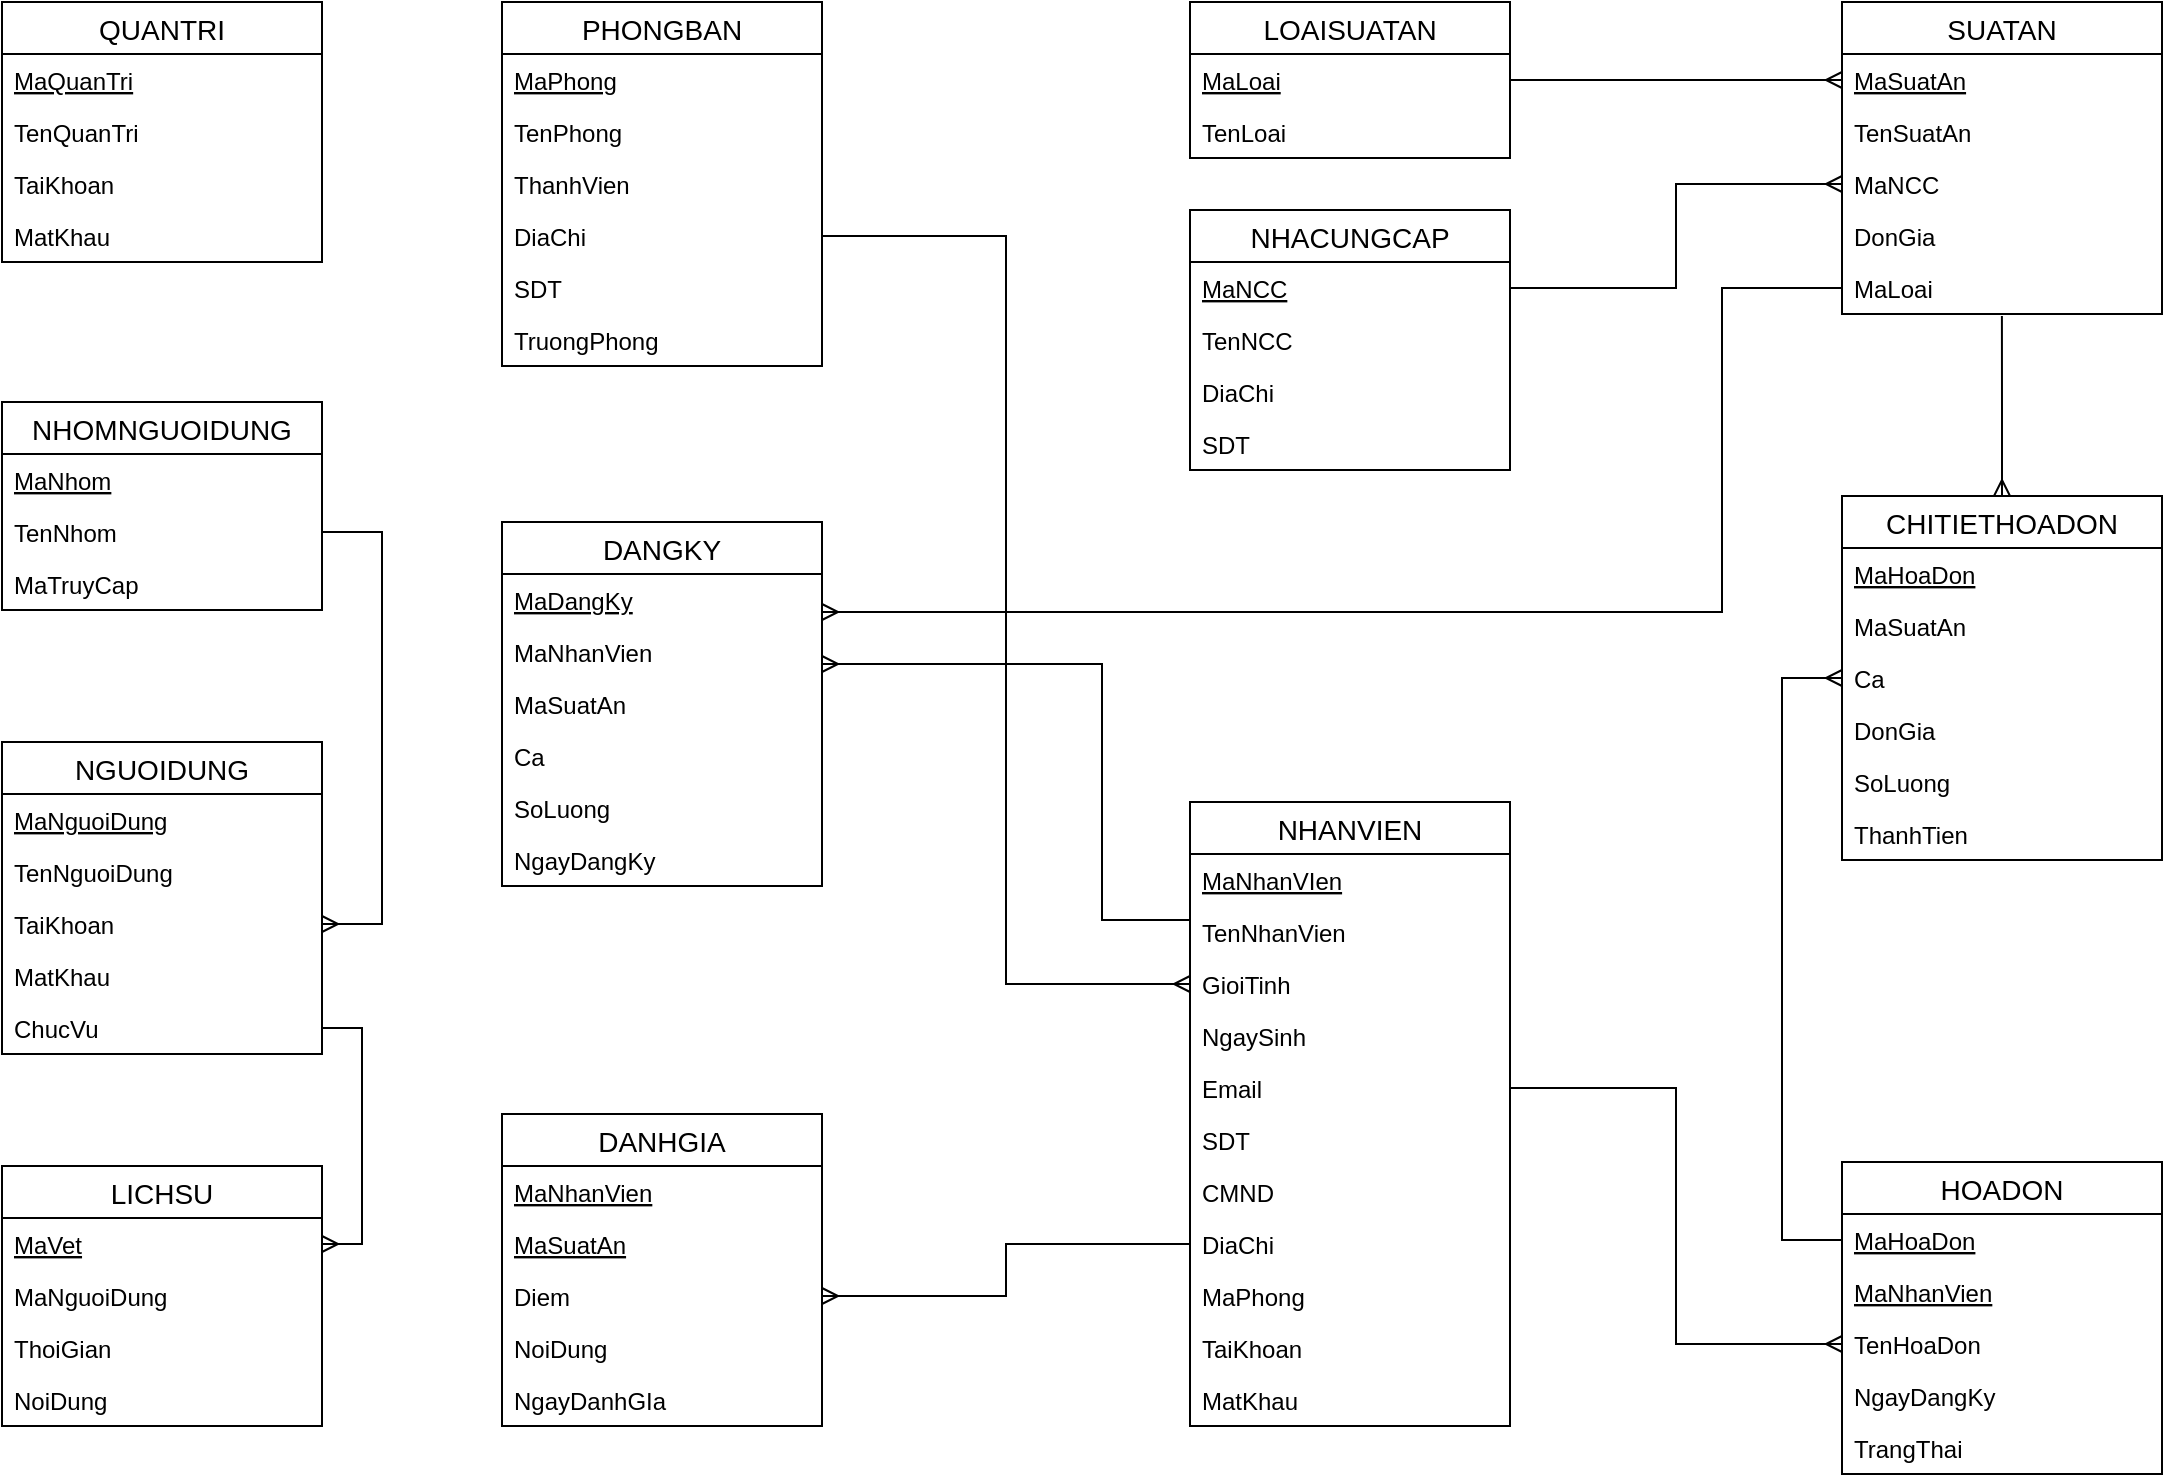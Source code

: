 <mxfile version="13.1.3" type="device"><diagram id="6rcYBphaDGggOVW5dCx1" name="Page-1"><mxGraphModel dx="2048" dy="1753" grid="1" gridSize="10" guides="1" tooltips="1" connect="1" arrows="1" fold="1" page="1" pageScale="1" pageWidth="827" pageHeight="1169" math="0" shadow="0"><root><mxCell id="0"/><mxCell id="1" parent="0"/><mxCell id="Ekv0OVVvqfxNzBEpDspk-61" value="PHONGBAN" style="swimlane;fontStyle=0;childLayout=stackLayout;horizontal=1;startSize=26;horizontalStack=0;resizeParent=1;resizeParentMax=0;resizeLast=0;collapsible=1;marginBottom=0;align=center;fontSize=14;labelBackgroundColor=none;" vertex="1" parent="1"><mxGeometry x="-90" y="-150" width="160" height="182" as="geometry"/></mxCell><mxCell id="Ekv0OVVvqfxNzBEpDspk-62" value="MaPhong" style="text;strokeColor=none;fillColor=none;spacingLeft=4;spacingRight=4;overflow=hidden;rotatable=0;points=[[0,0.5],[1,0.5]];portConstraint=eastwest;fontSize=12;fontStyle=4" vertex="1" parent="Ekv0OVVvqfxNzBEpDspk-61"><mxGeometry y="26" width="160" height="26" as="geometry"/></mxCell><mxCell id="Ekv0OVVvqfxNzBEpDspk-63" value="TenPhong" style="text;strokeColor=none;fillColor=none;spacingLeft=4;spacingRight=4;overflow=hidden;rotatable=0;points=[[0,0.5],[1,0.5]];portConstraint=eastwest;fontSize=12;" vertex="1" parent="Ekv0OVVvqfxNzBEpDspk-61"><mxGeometry y="52" width="160" height="26" as="geometry"/></mxCell><mxCell id="Ekv0OVVvqfxNzBEpDspk-64" value="ThanhVien" style="text;strokeColor=none;fillColor=none;spacingLeft=4;spacingRight=4;overflow=hidden;rotatable=0;points=[[0,0.5],[1,0.5]];portConstraint=eastwest;fontSize=12;" vertex="1" parent="Ekv0OVVvqfxNzBEpDspk-61"><mxGeometry y="78" width="160" height="26" as="geometry"/></mxCell><mxCell id="Ekv0OVVvqfxNzBEpDspk-65" value="DiaChi" style="text;strokeColor=none;fillColor=none;spacingLeft=4;spacingRight=4;overflow=hidden;rotatable=0;points=[[0,0.5],[1,0.5]];portConstraint=eastwest;fontSize=12;" vertex="1" parent="Ekv0OVVvqfxNzBEpDspk-61"><mxGeometry y="104" width="160" height="26" as="geometry"/></mxCell><mxCell id="Ekv0OVVvqfxNzBEpDspk-66" value="SDT" style="text;strokeColor=none;fillColor=none;spacingLeft=4;spacingRight=4;overflow=hidden;rotatable=0;points=[[0,0.5],[1,0.5]];portConstraint=eastwest;fontSize=12;" vertex="1" parent="Ekv0OVVvqfxNzBEpDspk-61"><mxGeometry y="130" width="160" height="26" as="geometry"/></mxCell><mxCell id="Ekv0OVVvqfxNzBEpDspk-67" value="TruongPhong" style="text;strokeColor=none;fillColor=none;spacingLeft=4;spacingRight=4;overflow=hidden;rotatable=0;points=[[0,0.5],[1,0.5]];portConstraint=eastwest;fontSize=12;" vertex="1" parent="Ekv0OVVvqfxNzBEpDspk-61"><mxGeometry y="156" width="160" height="26" as="geometry"/></mxCell><mxCell id="Ekv0OVVvqfxNzBEpDspk-25" value="SUATAN" style="swimlane;fontStyle=0;childLayout=stackLayout;horizontal=1;startSize=26;horizontalStack=0;resizeParent=1;resizeParentMax=0;resizeLast=0;collapsible=1;marginBottom=0;align=center;fontSize=14;labelBackgroundColor=none;" vertex="1" parent="1"><mxGeometry x="580" y="-150" width="160" height="156" as="geometry"/></mxCell><mxCell id="Ekv0OVVvqfxNzBEpDspk-26" value="MaSuatAn" style="text;strokeColor=none;fillColor=none;spacingLeft=4;spacingRight=4;overflow=hidden;rotatable=0;points=[[0,0.5],[1,0.5]];portConstraint=eastwest;fontSize=12;fontStyle=4" vertex="1" parent="Ekv0OVVvqfxNzBEpDspk-25"><mxGeometry y="26" width="160" height="26" as="geometry"/></mxCell><mxCell id="Ekv0OVVvqfxNzBEpDspk-27" value="TenSuatAn" style="text;strokeColor=none;fillColor=none;spacingLeft=4;spacingRight=4;overflow=hidden;rotatable=0;points=[[0,0.5],[1,0.5]];portConstraint=eastwest;fontSize=12;" vertex="1" parent="Ekv0OVVvqfxNzBEpDspk-25"><mxGeometry y="52" width="160" height="26" as="geometry"/></mxCell><mxCell id="Ekv0OVVvqfxNzBEpDspk-40" value="MaNCC" style="text;strokeColor=none;fillColor=none;spacingLeft=4;spacingRight=4;overflow=hidden;rotatable=0;points=[[0,0.5],[1,0.5]];portConstraint=eastwest;fontSize=12;" vertex="1" parent="Ekv0OVVvqfxNzBEpDspk-25"><mxGeometry y="78" width="160" height="26" as="geometry"/></mxCell><mxCell id="Ekv0OVVvqfxNzBEpDspk-29" value="DonGia" style="text;strokeColor=none;fillColor=none;spacingLeft=4;spacingRight=4;overflow=hidden;rotatable=0;points=[[0,0.5],[1,0.5]];portConstraint=eastwest;fontSize=12;" vertex="1" parent="Ekv0OVVvqfxNzBEpDspk-25"><mxGeometry y="104" width="160" height="26" as="geometry"/></mxCell><mxCell id="Ekv0OVVvqfxNzBEpDspk-30" value="MaLoai" style="text;strokeColor=none;fillColor=none;spacingLeft=4;spacingRight=4;overflow=hidden;rotatable=0;points=[[0,0.5],[1,0.5]];portConstraint=eastwest;fontSize=12;" vertex="1" parent="Ekv0OVVvqfxNzBEpDspk-25"><mxGeometry y="130" width="160" height="26" as="geometry"/></mxCell><mxCell id="Ekv0OVVvqfxNzBEpDspk-97" value="LOAISUATAN" style="swimlane;fontStyle=0;childLayout=stackLayout;horizontal=1;startSize=26;horizontalStack=0;resizeParent=1;resizeParentMax=0;resizeLast=0;collapsible=1;marginBottom=0;align=center;fontSize=14;labelBackgroundColor=none;" vertex="1" parent="1"><mxGeometry x="254" y="-150" width="160" height="78" as="geometry"/></mxCell><mxCell id="Ekv0OVVvqfxNzBEpDspk-98" value="MaLoai" style="text;strokeColor=none;fillColor=none;spacingLeft=4;spacingRight=4;overflow=hidden;rotatable=0;points=[[0,0.5],[1,0.5]];portConstraint=eastwest;fontSize=12;fontStyle=4" vertex="1" parent="Ekv0OVVvqfxNzBEpDspk-97"><mxGeometry y="26" width="160" height="26" as="geometry"/></mxCell><mxCell id="Ekv0OVVvqfxNzBEpDspk-99" value="TenLoai" style="text;strokeColor=none;fillColor=none;spacingLeft=4;spacingRight=4;overflow=hidden;rotatable=0;points=[[0,0.5],[1,0.5]];portConstraint=eastwest;fontSize=12;" vertex="1" parent="Ekv0OVVvqfxNzBEpDspk-97"><mxGeometry y="52" width="160" height="26" as="geometry"/></mxCell><mxCell id="Ekv0OVVvqfxNzBEpDspk-160" style="edgeStyle=orthogonalEdgeStyle;rounded=0;orthogonalLoop=1;jettySize=auto;html=1;exitX=1;exitY=0.5;exitDx=0;exitDy=0;entryX=0;entryY=0.5;entryDx=0;entryDy=0;endArrow=ERmany;endFill=0;" edge="1" parent="1" source="Ekv0OVVvqfxNzBEpDspk-17" target="Ekv0OVVvqfxNzBEpDspk-240"><mxGeometry relative="1" as="geometry"><mxPoint x="580" y="419" as="targetPoint"/></mxGeometry></mxCell><mxCell id="Ekv0OVVvqfxNzBEpDspk-166" style="edgeStyle=orthogonalEdgeStyle;rounded=0;orthogonalLoop=1;jettySize=auto;html=1;exitX=1;exitY=0.5;exitDx=0;exitDy=0;entryX=0;entryY=0.5;entryDx=0;entryDy=0;endArrow=ERmany;endFill=0;" edge="1" parent="1" source="Ekv0OVVvqfxNzBEpDspk-65" target="Ekv0OVVvqfxNzBEpDspk-11"><mxGeometry relative="1" as="geometry"/></mxCell><mxCell id="Ekv0OVVvqfxNzBEpDspk-168" style="edgeStyle=orthogonalEdgeStyle;rounded=0;orthogonalLoop=1;jettySize=auto;html=1;exitX=1;exitY=0.5;exitDx=0;exitDy=0;entryX=0;entryY=0.5;entryDx=0;entryDy=0;endArrow=ERmany;endFill=0;" edge="1" parent="1" source="Ekv0OVVvqfxNzBEpDspk-106" target="Ekv0OVVvqfxNzBEpDspk-40"><mxGeometry relative="1" as="geometry"/></mxCell><mxCell id="Ekv0OVVvqfxNzBEpDspk-105" value="NHACUNGCAP" style="swimlane;fontStyle=0;childLayout=stackLayout;horizontal=1;startSize=26;horizontalStack=0;resizeParent=1;resizeParentMax=0;resizeLast=0;collapsible=1;marginBottom=0;align=center;fontSize=14;labelBackgroundColor=none;" vertex="1" parent="1"><mxGeometry x="254" y="-46" width="160" height="130" as="geometry"/></mxCell><mxCell id="Ekv0OVVvqfxNzBEpDspk-106" value="MaNCC" style="text;strokeColor=none;fillColor=none;spacingLeft=4;spacingRight=4;overflow=hidden;rotatable=0;points=[[0,0.5],[1,0.5]];portConstraint=eastwest;fontSize=12;fontStyle=4" vertex="1" parent="Ekv0OVVvqfxNzBEpDspk-105"><mxGeometry y="26" width="160" height="26" as="geometry"/></mxCell><mxCell id="Ekv0OVVvqfxNzBEpDspk-107" value="TenNCC" style="text;strokeColor=none;fillColor=none;spacingLeft=4;spacingRight=4;overflow=hidden;rotatable=0;points=[[0,0.5],[1,0.5]];portConstraint=eastwest;fontSize=12;" vertex="1" parent="Ekv0OVVvqfxNzBEpDspk-105"><mxGeometry y="52" width="160" height="26" as="geometry"/></mxCell><mxCell id="Ekv0OVVvqfxNzBEpDspk-108" value="DiaChi" style="text;strokeColor=none;fillColor=none;spacingLeft=4;spacingRight=4;overflow=hidden;rotatable=0;points=[[0,0.5],[1,0.5]];portConstraint=eastwest;fontSize=12;" vertex="1" parent="Ekv0OVVvqfxNzBEpDspk-105"><mxGeometry y="78" width="160" height="26" as="geometry"/></mxCell><mxCell id="Ekv0OVVvqfxNzBEpDspk-109" value="SDT" style="text;strokeColor=none;fillColor=none;spacingLeft=4;spacingRight=4;overflow=hidden;rotatable=0;points=[[0,0.5],[1,0.5]];portConstraint=eastwest;fontSize=12;" vertex="1" parent="Ekv0OVVvqfxNzBEpDspk-105"><mxGeometry y="104" width="160" height="26" as="geometry"/></mxCell><mxCell id="Ekv0OVVvqfxNzBEpDspk-169" style="edgeStyle=orthogonalEdgeStyle;rounded=0;orthogonalLoop=1;jettySize=auto;html=1;exitX=1;exitY=0.5;exitDx=0;exitDy=0;entryX=0;entryY=0.5;entryDx=0;entryDy=0;endArrow=ERmany;endFill=0;" edge="1" parent="1" source="Ekv0OVVvqfxNzBEpDspk-98" target="Ekv0OVVvqfxNzBEpDspk-26"><mxGeometry relative="1" as="geometry"/></mxCell><mxCell id="Ekv0OVVvqfxNzBEpDspk-179" style="edgeStyle=orthogonalEdgeStyle;rounded=0;orthogonalLoop=1;jettySize=auto;html=1;exitX=0;exitY=0.5;exitDx=0;exitDy=0;entryX=1;entryY=0.5;entryDx=0;entryDy=0;endArrow=ERmany;endFill=0;" edge="1" parent="1" source="Ekv0OVVvqfxNzBEpDspk-9"><mxGeometry relative="1" as="geometry"><mxPoint x="70" y="181" as="targetPoint"/><Array as="points"><mxPoint x="210" y="309"/><mxPoint x="210" y="181"/></Array></mxGeometry></mxCell><mxCell id="Ekv0OVVvqfxNzBEpDspk-180" style="edgeStyle=orthogonalEdgeStyle;rounded=0;orthogonalLoop=1;jettySize=auto;html=1;exitX=0;exitY=0.5;exitDx=0;exitDy=0;entryX=1;entryY=0.5;entryDx=0;entryDy=0;endArrow=ERmany;endFill=0;" edge="1" parent="1" source="Ekv0OVVvqfxNzBEpDspk-30"><mxGeometry relative="1" as="geometry"><mxPoint x="580" y="19" as="sourcePoint"/><mxPoint x="70" y="155" as="targetPoint"/><Array as="points"><mxPoint x="520" y="-7"/><mxPoint x="520" y="155"/></Array></mxGeometry></mxCell><mxCell id="Ekv0OVVvqfxNzBEpDspk-223" value="DANGKY" style="swimlane;fontStyle=0;childLayout=stackLayout;horizontal=1;startSize=26;horizontalStack=0;resizeParent=1;resizeParentMax=0;resizeLast=0;collapsible=1;marginBottom=0;align=center;fontSize=14;labelBackgroundColor=none;" vertex="1" parent="1"><mxGeometry x="-90" y="110" width="160" height="182" as="geometry"/></mxCell><mxCell id="Ekv0OVVvqfxNzBEpDspk-224" value="MaDangKy" style="text;strokeColor=none;fillColor=none;spacingLeft=4;spacingRight=4;overflow=hidden;rotatable=0;points=[[0,0.5],[1,0.5]];portConstraint=eastwest;fontSize=12;fontStyle=4" vertex="1" parent="Ekv0OVVvqfxNzBEpDspk-223"><mxGeometry y="26" width="160" height="26" as="geometry"/></mxCell><mxCell id="Ekv0OVVvqfxNzBEpDspk-225" value="MaNhanVien" style="text;strokeColor=none;fillColor=none;spacingLeft=4;spacingRight=4;overflow=hidden;rotatable=0;points=[[0,0.5],[1,0.5]];portConstraint=eastwest;fontSize=12;fontStyle=0" vertex="1" parent="Ekv0OVVvqfxNzBEpDspk-223"><mxGeometry y="52" width="160" height="26" as="geometry"/></mxCell><mxCell id="Ekv0OVVvqfxNzBEpDspk-226" value="MaSuatAn" style="text;strokeColor=none;fillColor=none;spacingLeft=4;spacingRight=4;overflow=hidden;rotatable=0;points=[[0,0.5],[1,0.5]];portConstraint=eastwest;fontSize=12;fontStyle=0" vertex="1" parent="Ekv0OVVvqfxNzBEpDspk-223"><mxGeometry y="78" width="160" height="26" as="geometry"/></mxCell><mxCell id="Ekv0OVVvqfxNzBEpDspk-227" value="Ca" style="text;strokeColor=none;fillColor=none;spacingLeft=4;spacingRight=4;overflow=hidden;rotatable=0;points=[[0,0.5],[1,0.5]];portConstraint=eastwest;fontSize=12;fontStyle=0" vertex="1" parent="Ekv0OVVvqfxNzBEpDspk-223"><mxGeometry y="104" width="160" height="26" as="geometry"/></mxCell><mxCell id="Ekv0OVVvqfxNzBEpDspk-228" value="SoLuong" style="text;strokeColor=none;fillColor=none;spacingLeft=4;spacingRight=4;overflow=hidden;rotatable=0;points=[[0,0.5],[1,0.5]];portConstraint=eastwest;fontSize=12;fontStyle=0" vertex="1" parent="Ekv0OVVvqfxNzBEpDspk-223"><mxGeometry y="130" width="160" height="26" as="geometry"/></mxCell><mxCell id="Ekv0OVVvqfxNzBEpDspk-229" value="NgayDangKy" style="text;strokeColor=none;fillColor=none;spacingLeft=4;spacingRight=4;overflow=hidden;rotatable=0;points=[[0,0.5],[1,0.5]];portConstraint=eastwest;fontSize=12;" vertex="1" parent="Ekv0OVVvqfxNzBEpDspk-223"><mxGeometry y="156" width="160" height="26" as="geometry"/></mxCell><mxCell id="Ekv0OVVvqfxNzBEpDspk-235" style="edgeStyle=orthogonalEdgeStyle;rounded=0;orthogonalLoop=1;jettySize=auto;html=1;exitX=0;exitY=0.5;exitDx=0;exitDy=0;entryX=1;entryY=0.5;entryDx=0;entryDy=0;startArrow=none;startFill=0;endArrow=ERmany;endFill=0;" edge="1" parent="1" source="Ekv0OVVvqfxNzBEpDspk-20" target="Ekv0OVVvqfxNzBEpDspk-87"><mxGeometry relative="1" as="geometry"/></mxCell><mxCell id="Ekv0OVVvqfxNzBEpDspk-83" value="DANHGIA" style="swimlane;fontStyle=0;childLayout=stackLayout;horizontal=1;startSize=26;horizontalStack=0;resizeParent=1;resizeParentMax=0;resizeLast=0;collapsible=1;marginBottom=0;align=center;fontSize=14;labelBackgroundColor=none;" vertex="1" parent="1"><mxGeometry x="-90" y="406" width="160" height="156" as="geometry"/></mxCell><mxCell id="Ekv0OVVvqfxNzBEpDspk-84" value="MaNhanVien" style="text;strokeColor=none;fillColor=none;spacingLeft=4;spacingRight=4;overflow=hidden;rotatable=0;points=[[0,0.5],[1,0.5]];portConstraint=eastwest;fontSize=12;fontStyle=4" vertex="1" parent="Ekv0OVVvqfxNzBEpDspk-83"><mxGeometry y="26" width="160" height="26" as="geometry"/></mxCell><mxCell id="Ekv0OVVvqfxNzBEpDspk-85" value="MaSuatAn" style="text;strokeColor=none;fillColor=none;spacingLeft=4;spacingRight=4;overflow=hidden;rotatable=0;points=[[0,0.5],[1,0.5]];portConstraint=eastwest;fontSize=12;fontStyle=4" vertex="1" parent="Ekv0OVVvqfxNzBEpDspk-83"><mxGeometry y="52" width="160" height="26" as="geometry"/></mxCell><mxCell id="Ekv0OVVvqfxNzBEpDspk-87" value="Diem" style="text;strokeColor=none;fillColor=none;spacingLeft=4;spacingRight=4;overflow=hidden;rotatable=0;points=[[0,0.5],[1,0.5]];portConstraint=eastwest;fontSize=12;" vertex="1" parent="Ekv0OVVvqfxNzBEpDspk-83"><mxGeometry y="78" width="160" height="26" as="geometry"/></mxCell><mxCell id="Ekv0OVVvqfxNzBEpDspk-88" value="NoiDung" style="text;strokeColor=none;fillColor=none;spacingLeft=4;spacingRight=4;overflow=hidden;rotatable=0;points=[[0,0.5],[1,0.5]];portConstraint=eastwest;fontSize=12;" vertex="1" parent="Ekv0OVVvqfxNzBEpDspk-83"><mxGeometry y="104" width="160" height="26" as="geometry"/></mxCell><mxCell id="Ekv0OVVvqfxNzBEpDspk-89" value="NgayDanhGIa" style="text;strokeColor=none;fillColor=none;spacingLeft=4;spacingRight=4;overflow=hidden;rotatable=0;points=[[0,0.5],[1,0.5]];portConstraint=eastwest;fontSize=12;" vertex="1" parent="Ekv0OVVvqfxNzBEpDspk-83"><mxGeometry y="130" width="160" height="26" as="geometry"/></mxCell><mxCell id="Ekv0OVVvqfxNzBEpDspk-195" value="QUANTRI" style="swimlane;fontStyle=0;childLayout=stackLayout;horizontal=1;startSize=26;horizontalStack=0;resizeParent=1;resizeParentMax=0;resizeLast=0;collapsible=1;marginBottom=0;align=center;fontSize=14;" vertex="1" parent="1"><mxGeometry x="-340" y="-150" width="160" height="130" as="geometry"/></mxCell><mxCell id="Ekv0OVVvqfxNzBEpDspk-196" value="MaQuanTri" style="text;strokeColor=none;fillColor=none;spacingLeft=4;spacingRight=4;overflow=hidden;rotatable=0;points=[[0,0.5],[1,0.5]];portConstraint=eastwest;fontSize=12;fontStyle=4" vertex="1" parent="Ekv0OVVvqfxNzBEpDspk-195"><mxGeometry y="26" width="160" height="26" as="geometry"/></mxCell><mxCell id="Ekv0OVVvqfxNzBEpDspk-197" value="TenQuanTri" style="text;strokeColor=none;fillColor=none;spacingLeft=4;spacingRight=4;overflow=hidden;rotatable=0;points=[[0,0.5],[1,0.5]];portConstraint=eastwest;fontSize=12;" vertex="1" parent="Ekv0OVVvqfxNzBEpDspk-195"><mxGeometry y="52" width="160" height="26" as="geometry"/></mxCell><mxCell id="Ekv0OVVvqfxNzBEpDspk-198" value="TaiKhoan" style="text;strokeColor=none;fillColor=none;spacingLeft=4;spacingRight=4;overflow=hidden;rotatable=0;points=[[0,0.5],[1,0.5]];portConstraint=eastwest;fontSize=12;" vertex="1" parent="Ekv0OVVvqfxNzBEpDspk-195"><mxGeometry y="78" width="160" height="26" as="geometry"/></mxCell><mxCell id="Ekv0OVVvqfxNzBEpDspk-199" value="MatKhau" style="text;strokeColor=none;fillColor=none;spacingLeft=4;spacingRight=4;overflow=hidden;rotatable=0;points=[[0,0.5],[1,0.5]];portConstraint=eastwest;fontSize=12;" vertex="1" parent="Ekv0OVVvqfxNzBEpDspk-195"><mxGeometry y="104" width="160" height="26" as="geometry"/></mxCell><mxCell id="Ekv0OVVvqfxNzBEpDspk-206" value="NHOMNGUOIDUNG" style="swimlane;fontStyle=0;childLayout=stackLayout;horizontal=1;startSize=26;horizontalStack=0;resizeParent=1;resizeParentMax=0;resizeLast=0;collapsible=1;marginBottom=0;align=center;fontSize=14;" vertex="1" parent="1"><mxGeometry x="-340" y="50" width="160" height="104" as="geometry"/></mxCell><mxCell id="Ekv0OVVvqfxNzBEpDspk-207" value="MaNhom" style="text;strokeColor=none;fillColor=none;spacingLeft=4;spacingRight=4;overflow=hidden;rotatable=0;points=[[0,0.5],[1,0.5]];portConstraint=eastwest;fontSize=12;fontStyle=4" vertex="1" parent="Ekv0OVVvqfxNzBEpDspk-206"><mxGeometry y="26" width="160" height="26" as="geometry"/></mxCell><mxCell id="Ekv0OVVvqfxNzBEpDspk-208" value="TenNhom" style="text;strokeColor=none;fillColor=none;spacingLeft=4;spacingRight=4;overflow=hidden;rotatable=0;points=[[0,0.5],[1,0.5]];portConstraint=eastwest;fontSize=12;" vertex="1" parent="Ekv0OVVvqfxNzBEpDspk-206"><mxGeometry y="52" width="160" height="26" as="geometry"/></mxCell><mxCell id="Ekv0OVVvqfxNzBEpDspk-209" value="MaTruyCap" style="text;strokeColor=none;fillColor=none;spacingLeft=4;spacingRight=4;overflow=hidden;rotatable=0;points=[[0,0.5],[1,0.5]];portConstraint=eastwest;fontSize=12;" vertex="1" parent="Ekv0OVVvqfxNzBEpDspk-206"><mxGeometry y="78" width="160" height="26" as="geometry"/></mxCell><mxCell id="Ekv0OVVvqfxNzBEpDspk-200" value="NGUOIDUNG" style="swimlane;fontStyle=0;childLayout=stackLayout;horizontal=1;startSize=26;horizontalStack=0;resizeParent=1;resizeParentMax=0;resizeLast=0;collapsible=1;marginBottom=0;align=center;fontSize=14;" vertex="1" parent="1"><mxGeometry x="-340" y="220" width="160" height="156" as="geometry"/></mxCell><mxCell id="Ekv0OVVvqfxNzBEpDspk-201" value="MaNguoiDung" style="text;strokeColor=none;fillColor=none;spacingLeft=4;spacingRight=4;overflow=hidden;rotatable=0;points=[[0,0.5],[1,0.5]];portConstraint=eastwest;fontSize=12;fontStyle=4" vertex="1" parent="Ekv0OVVvqfxNzBEpDspk-200"><mxGeometry y="26" width="160" height="26" as="geometry"/></mxCell><mxCell id="Ekv0OVVvqfxNzBEpDspk-202" value="TenNguoiDung" style="text;strokeColor=none;fillColor=none;spacingLeft=4;spacingRight=4;overflow=hidden;rotatable=0;points=[[0,0.5],[1,0.5]];portConstraint=eastwest;fontSize=12;" vertex="1" parent="Ekv0OVVvqfxNzBEpDspk-200"><mxGeometry y="52" width="160" height="26" as="geometry"/></mxCell><mxCell id="Ekv0OVVvqfxNzBEpDspk-203" value="TaiKhoan" style="text;strokeColor=none;fillColor=none;spacingLeft=4;spacingRight=4;overflow=hidden;rotatable=0;points=[[0,0.5],[1,0.5]];portConstraint=eastwest;fontSize=12;" vertex="1" parent="Ekv0OVVvqfxNzBEpDspk-200"><mxGeometry y="78" width="160" height="26" as="geometry"/></mxCell><mxCell id="Ekv0OVVvqfxNzBEpDspk-204" value="MatKhau" style="text;strokeColor=none;fillColor=none;spacingLeft=4;spacingRight=4;overflow=hidden;rotatable=0;points=[[0,0.5],[1,0.5]];portConstraint=eastwest;fontSize=12;" vertex="1" parent="Ekv0OVVvqfxNzBEpDspk-200"><mxGeometry y="104" width="160" height="26" as="geometry"/></mxCell><mxCell id="Ekv0OVVvqfxNzBEpDspk-205" value="ChucVu" style="text;strokeColor=none;fillColor=none;spacingLeft=4;spacingRight=4;overflow=hidden;rotatable=0;points=[[0,0.5],[1,0.5]];portConstraint=eastwest;fontSize=12;" vertex="1" parent="Ekv0OVVvqfxNzBEpDspk-200"><mxGeometry y="130" width="160" height="26" as="geometry"/></mxCell><mxCell id="Ekv0OVVvqfxNzBEpDspk-230" value="LICHSU" style="swimlane;fontStyle=0;childLayout=stackLayout;horizontal=1;startSize=26;horizontalStack=0;resizeParent=1;resizeParentMax=0;resizeLast=0;collapsible=1;marginBottom=0;align=center;fontSize=14;labelBackgroundColor=none;" vertex="1" parent="1"><mxGeometry x="-340" y="432" width="160" height="130" as="geometry"/></mxCell><mxCell id="Ekv0OVVvqfxNzBEpDspk-231" value="MaVet" style="text;strokeColor=none;fillColor=none;spacingLeft=4;spacingRight=4;overflow=hidden;rotatable=0;points=[[0,0.5],[1,0.5]];portConstraint=eastwest;fontSize=12;fontStyle=4" vertex="1" parent="Ekv0OVVvqfxNzBEpDspk-230"><mxGeometry y="26" width="160" height="26" as="geometry"/></mxCell><mxCell id="Ekv0OVVvqfxNzBEpDspk-232" value="MaNguoiDung" style="text;strokeColor=none;fillColor=none;spacingLeft=4;spacingRight=4;overflow=hidden;rotatable=0;points=[[0,0.5],[1,0.5]];portConstraint=eastwest;fontSize=12;fontStyle=0" vertex="1" parent="Ekv0OVVvqfxNzBEpDspk-230"><mxGeometry y="52" width="160" height="26" as="geometry"/></mxCell><mxCell id="Ekv0OVVvqfxNzBEpDspk-233" value="ThoiGian" style="text;strokeColor=none;fillColor=none;spacingLeft=4;spacingRight=4;overflow=hidden;rotatable=0;points=[[0,0.5],[1,0.5]];portConstraint=eastwest;fontSize=12;fontStyle=0" vertex="1" parent="Ekv0OVVvqfxNzBEpDspk-230"><mxGeometry y="78" width="160" height="26" as="geometry"/></mxCell><mxCell id="Ekv0OVVvqfxNzBEpDspk-234" value="NoiDung" style="text;strokeColor=none;fillColor=none;spacingLeft=4;spacingRight=4;overflow=hidden;rotatable=0;points=[[0,0.5],[1,0.5]];portConstraint=eastwest;fontSize=12;fontStyle=0" vertex="1" parent="Ekv0OVVvqfxNzBEpDspk-230"><mxGeometry y="104" width="160" height="26" as="geometry"/></mxCell><mxCell id="Ekv0OVVvqfxNzBEpDspk-8" value="NHANVIEN" style="swimlane;fontStyle=0;childLayout=stackLayout;horizontal=1;startSize=26;horizontalStack=0;resizeParent=1;resizeParentMax=0;resizeLast=0;collapsible=1;marginBottom=0;align=center;fontSize=14;labelBackgroundColor=none;" vertex="1" parent="1"><mxGeometry x="254" y="250" width="160" height="312" as="geometry"/></mxCell><mxCell id="Ekv0OVVvqfxNzBEpDspk-9" value="MaNhanVIen" style="text;strokeColor=none;fillColor=none;spacingLeft=4;spacingRight=4;overflow=hidden;rotatable=0;points=[[0,0.5],[1,0.5]];portConstraint=eastwest;fontSize=12;fontStyle=4" vertex="1" parent="Ekv0OVVvqfxNzBEpDspk-8"><mxGeometry y="26" width="160" height="26" as="geometry"/></mxCell><mxCell id="Ekv0OVVvqfxNzBEpDspk-10" value="TenNhanVien" style="text;strokeColor=none;fillColor=none;spacingLeft=4;spacingRight=4;overflow=hidden;rotatable=0;points=[[0,0.5],[1,0.5]];portConstraint=eastwest;fontSize=12;" vertex="1" parent="Ekv0OVVvqfxNzBEpDspk-8"><mxGeometry y="52" width="160" height="26" as="geometry"/></mxCell><mxCell id="Ekv0OVVvqfxNzBEpDspk-11" value="GioiTinh" style="text;strokeColor=none;fillColor=none;spacingLeft=4;spacingRight=4;overflow=hidden;rotatable=0;points=[[0,0.5],[1,0.5]];portConstraint=eastwest;fontSize=12;" vertex="1" parent="Ekv0OVVvqfxNzBEpDspk-8"><mxGeometry y="78" width="160" height="26" as="geometry"/></mxCell><mxCell id="Ekv0OVVvqfxNzBEpDspk-16" value="NgaySinh" style="text;strokeColor=none;fillColor=none;spacingLeft=4;spacingRight=4;overflow=hidden;rotatable=0;points=[[0,0.5],[1,0.5]];portConstraint=eastwest;fontSize=12;" vertex="1" parent="Ekv0OVVvqfxNzBEpDspk-8"><mxGeometry y="104" width="160" height="26" as="geometry"/></mxCell><mxCell id="Ekv0OVVvqfxNzBEpDspk-17" value="Email" style="text;strokeColor=none;fillColor=none;spacingLeft=4;spacingRight=4;overflow=hidden;rotatable=0;points=[[0,0.5],[1,0.5]];portConstraint=eastwest;fontSize=12;" vertex="1" parent="Ekv0OVVvqfxNzBEpDspk-8"><mxGeometry y="130" width="160" height="26" as="geometry"/></mxCell><mxCell id="Ekv0OVVvqfxNzBEpDspk-18" value="SDT" style="text;strokeColor=none;fillColor=none;spacingLeft=4;spacingRight=4;overflow=hidden;rotatable=0;points=[[0,0.5],[1,0.5]];portConstraint=eastwest;fontSize=12;" vertex="1" parent="Ekv0OVVvqfxNzBEpDspk-8"><mxGeometry y="156" width="160" height="26" as="geometry"/></mxCell><mxCell id="Ekv0OVVvqfxNzBEpDspk-19" value="CMND" style="text;strokeColor=none;fillColor=none;spacingLeft=4;spacingRight=4;overflow=hidden;rotatable=0;points=[[0,0.5],[1,0.5]];portConstraint=eastwest;fontSize=12;" vertex="1" parent="Ekv0OVVvqfxNzBEpDspk-8"><mxGeometry y="182" width="160" height="26" as="geometry"/></mxCell><mxCell id="Ekv0OVVvqfxNzBEpDspk-20" value="DiaChi" style="text;strokeColor=none;fillColor=none;spacingLeft=4;spacingRight=4;overflow=hidden;rotatable=0;points=[[0,0.5],[1,0.5]];portConstraint=eastwest;fontSize=12;" vertex="1" parent="Ekv0OVVvqfxNzBEpDspk-8"><mxGeometry y="208" width="160" height="26" as="geometry"/></mxCell><mxCell id="Ekv0OVVvqfxNzBEpDspk-21" value="MaPhong" style="text;strokeColor=none;fillColor=none;spacingLeft=4;spacingRight=4;overflow=hidden;rotatable=0;points=[[0,0.5],[1,0.5]];portConstraint=eastwest;fontSize=12;" vertex="1" parent="Ekv0OVVvqfxNzBEpDspk-8"><mxGeometry y="234" width="160" height="26" as="geometry"/></mxCell><mxCell id="Ekv0OVVvqfxNzBEpDspk-23" value="TaiKhoan" style="text;strokeColor=none;fillColor=none;spacingLeft=4;spacingRight=4;overflow=hidden;rotatable=0;points=[[0,0.5],[1,0.5]];portConstraint=eastwest;fontSize=12;" vertex="1" parent="Ekv0OVVvqfxNzBEpDspk-8"><mxGeometry y="260" width="160" height="26" as="geometry"/></mxCell><mxCell id="Ekv0OVVvqfxNzBEpDspk-24" value="MatKhau" style="text;strokeColor=none;fillColor=none;spacingLeft=4;spacingRight=4;overflow=hidden;rotatable=0;points=[[0,0.5],[1,0.5]];portConstraint=eastwest;fontSize=12;" vertex="1" parent="Ekv0OVVvqfxNzBEpDspk-8"><mxGeometry y="286" width="160" height="26" as="geometry"/></mxCell><mxCell id="Ekv0OVVvqfxNzBEpDspk-236" style="edgeStyle=orthogonalEdgeStyle;rounded=0;orthogonalLoop=1;jettySize=auto;html=1;exitX=1;exitY=0.5;exitDx=0;exitDy=0;entryX=1;entryY=0.5;entryDx=0;entryDy=0;startArrow=none;startFill=0;endArrow=ERmany;endFill=0;" edge="1" parent="1" source="Ekv0OVVvqfxNzBEpDspk-208" target="Ekv0OVVvqfxNzBEpDspk-203"><mxGeometry relative="1" as="geometry"><Array as="points"><mxPoint x="-150" y="115"/><mxPoint x="-150" y="311"/></Array></mxGeometry></mxCell><mxCell id="Ekv0OVVvqfxNzBEpDspk-237" style="edgeStyle=orthogonalEdgeStyle;rounded=0;orthogonalLoop=1;jettySize=auto;html=1;exitX=1;exitY=0.5;exitDx=0;exitDy=0;entryX=1;entryY=0.5;entryDx=0;entryDy=0;startArrow=none;startFill=0;endArrow=ERmany;endFill=0;" edge="1" parent="1" source="Ekv0OVVvqfxNzBEpDspk-205" target="Ekv0OVVvqfxNzBEpDspk-231"><mxGeometry relative="1" as="geometry"/></mxCell><mxCell id="Ekv0OVVvqfxNzBEpDspk-238" value="HOADON" style="swimlane;fontStyle=0;childLayout=stackLayout;horizontal=1;startSize=26;horizontalStack=0;resizeParent=1;resizeParentMax=0;resizeLast=0;collapsible=1;marginBottom=0;align=center;fontSize=14;labelBackgroundColor=none;" vertex="1" parent="1"><mxGeometry x="580" y="430" width="160" height="156" as="geometry"/></mxCell><mxCell id="Ekv0OVVvqfxNzBEpDspk-239" value="MaHoaDon" style="text;strokeColor=none;fillColor=none;spacingLeft=4;spacingRight=4;overflow=hidden;rotatable=0;points=[[0,0.5],[1,0.5]];portConstraint=eastwest;fontSize=12;fontStyle=4" vertex="1" parent="Ekv0OVVvqfxNzBEpDspk-238"><mxGeometry y="26" width="160" height="26" as="geometry"/></mxCell><mxCell id="Ekv0OVVvqfxNzBEpDspk-253" value="MaNhanVien" style="text;strokeColor=none;fillColor=none;spacingLeft=4;spacingRight=4;overflow=hidden;rotatable=0;points=[[0,0.5],[1,0.5]];portConstraint=eastwest;fontSize=12;fontStyle=4" vertex="1" parent="Ekv0OVVvqfxNzBEpDspk-238"><mxGeometry y="52" width="160" height="26" as="geometry"/></mxCell><mxCell id="Ekv0OVVvqfxNzBEpDspk-240" value="TenHoaDon" style="text;strokeColor=none;fillColor=none;spacingLeft=4;spacingRight=4;overflow=hidden;rotatable=0;points=[[0,0.5],[1,0.5]];portConstraint=eastwest;fontSize=12;" vertex="1" parent="Ekv0OVVvqfxNzBEpDspk-238"><mxGeometry y="78" width="160" height="26" as="geometry"/></mxCell><mxCell id="Ekv0OVVvqfxNzBEpDspk-241" value="NgayDangKy" style="text;strokeColor=none;fillColor=none;spacingLeft=4;spacingRight=4;overflow=hidden;rotatable=0;points=[[0,0.5],[1,0.5]];portConstraint=eastwest;fontSize=12;" vertex="1" parent="Ekv0OVVvqfxNzBEpDspk-238"><mxGeometry y="104" width="160" height="26" as="geometry"/></mxCell><mxCell id="Ekv0OVVvqfxNzBEpDspk-242" value="TrangThai" style="text;strokeColor=none;fillColor=none;spacingLeft=4;spacingRight=4;overflow=hidden;rotatable=0;points=[[0,0.5],[1,0.5]];portConstraint=eastwest;fontSize=12;" vertex="1" parent="Ekv0OVVvqfxNzBEpDspk-238"><mxGeometry y="130" width="160" height="26" as="geometry"/></mxCell><mxCell id="Ekv0OVVvqfxNzBEpDspk-252" style="edgeStyle=orthogonalEdgeStyle;rounded=0;orthogonalLoop=1;jettySize=auto;html=1;exitX=0.5;exitY=0;exitDx=0;exitDy=0;startArrow=ERmany;startFill=0;endArrow=none;endFill=0;" edge="1" parent="1" source="Ekv0OVVvqfxNzBEpDspk-243"><mxGeometry relative="1" as="geometry"><mxPoint x="659.952" y="7" as="targetPoint"/></mxGeometry></mxCell><mxCell id="Ekv0OVVvqfxNzBEpDspk-243" value="CHITIETHOADON" style="swimlane;fontStyle=0;childLayout=stackLayout;horizontal=1;startSize=26;horizontalStack=0;resizeParent=1;resizeParentMax=0;resizeLast=0;collapsible=1;marginBottom=0;align=center;fontSize=14;labelBackgroundColor=none;" vertex="1" parent="1"><mxGeometry x="580" y="97" width="160" height="182" as="geometry"/></mxCell><mxCell id="Ekv0OVVvqfxNzBEpDspk-244" value="MaHoaDon" style="text;strokeColor=none;fillColor=none;spacingLeft=4;spacingRight=4;overflow=hidden;rotatable=0;points=[[0,0.5],[1,0.5]];portConstraint=eastwest;fontSize=12;fontStyle=4" vertex="1" parent="Ekv0OVVvqfxNzBEpDspk-243"><mxGeometry y="26" width="160" height="26" as="geometry"/></mxCell><mxCell id="Ekv0OVVvqfxNzBEpDspk-246" value="MaSuatAn" style="text;strokeColor=none;fillColor=none;spacingLeft=4;spacingRight=4;overflow=hidden;rotatable=0;points=[[0,0.5],[1,0.5]];portConstraint=eastwest;fontSize=12;" vertex="1" parent="Ekv0OVVvqfxNzBEpDspk-243"><mxGeometry y="52" width="160" height="26" as="geometry"/></mxCell><mxCell id="Ekv0OVVvqfxNzBEpDspk-247" value="Ca" style="text;strokeColor=none;fillColor=none;spacingLeft=4;spacingRight=4;overflow=hidden;rotatable=0;points=[[0,0.5],[1,0.5]];portConstraint=eastwest;fontSize=12;" vertex="1" parent="Ekv0OVVvqfxNzBEpDspk-243"><mxGeometry y="78" width="160" height="26" as="geometry"/></mxCell><mxCell id="Ekv0OVVvqfxNzBEpDspk-248" value="DonGia" style="text;strokeColor=none;fillColor=none;spacingLeft=4;spacingRight=4;overflow=hidden;rotatable=0;points=[[0,0.5],[1,0.5]];portConstraint=eastwest;fontSize=12;" vertex="1" parent="Ekv0OVVvqfxNzBEpDspk-243"><mxGeometry y="104" width="160" height="26" as="geometry"/></mxCell><mxCell id="Ekv0OVVvqfxNzBEpDspk-249" value="SoLuong" style="text;strokeColor=none;fillColor=none;spacingLeft=4;spacingRight=4;overflow=hidden;rotatable=0;points=[[0,0.5],[1,0.5]];portConstraint=eastwest;fontSize=12;" vertex="1" parent="Ekv0OVVvqfxNzBEpDspk-243"><mxGeometry y="130" width="160" height="26" as="geometry"/></mxCell><mxCell id="Ekv0OVVvqfxNzBEpDspk-250" value="ThanhTien" style="text;strokeColor=none;fillColor=none;spacingLeft=4;spacingRight=4;overflow=hidden;rotatable=0;points=[[0,0.5],[1,0.5]];portConstraint=eastwest;fontSize=12;" vertex="1" parent="Ekv0OVVvqfxNzBEpDspk-243"><mxGeometry y="156" width="160" height="26" as="geometry"/></mxCell><mxCell id="Ekv0OVVvqfxNzBEpDspk-251" style="edgeStyle=orthogonalEdgeStyle;rounded=0;orthogonalLoop=1;jettySize=auto;html=1;exitX=0;exitY=0.5;exitDx=0;exitDy=0;entryX=0;entryY=0.5;entryDx=0;entryDy=0;startArrow=none;startFill=0;endArrow=ERmany;endFill=0;" edge="1" parent="1" source="Ekv0OVVvqfxNzBEpDspk-239" target="Ekv0OVVvqfxNzBEpDspk-247"><mxGeometry relative="1" as="geometry"><Array as="points"><mxPoint x="550" y="469"/><mxPoint x="550" y="188"/></Array></mxGeometry></mxCell></root></mxGraphModel></diagram></mxfile>